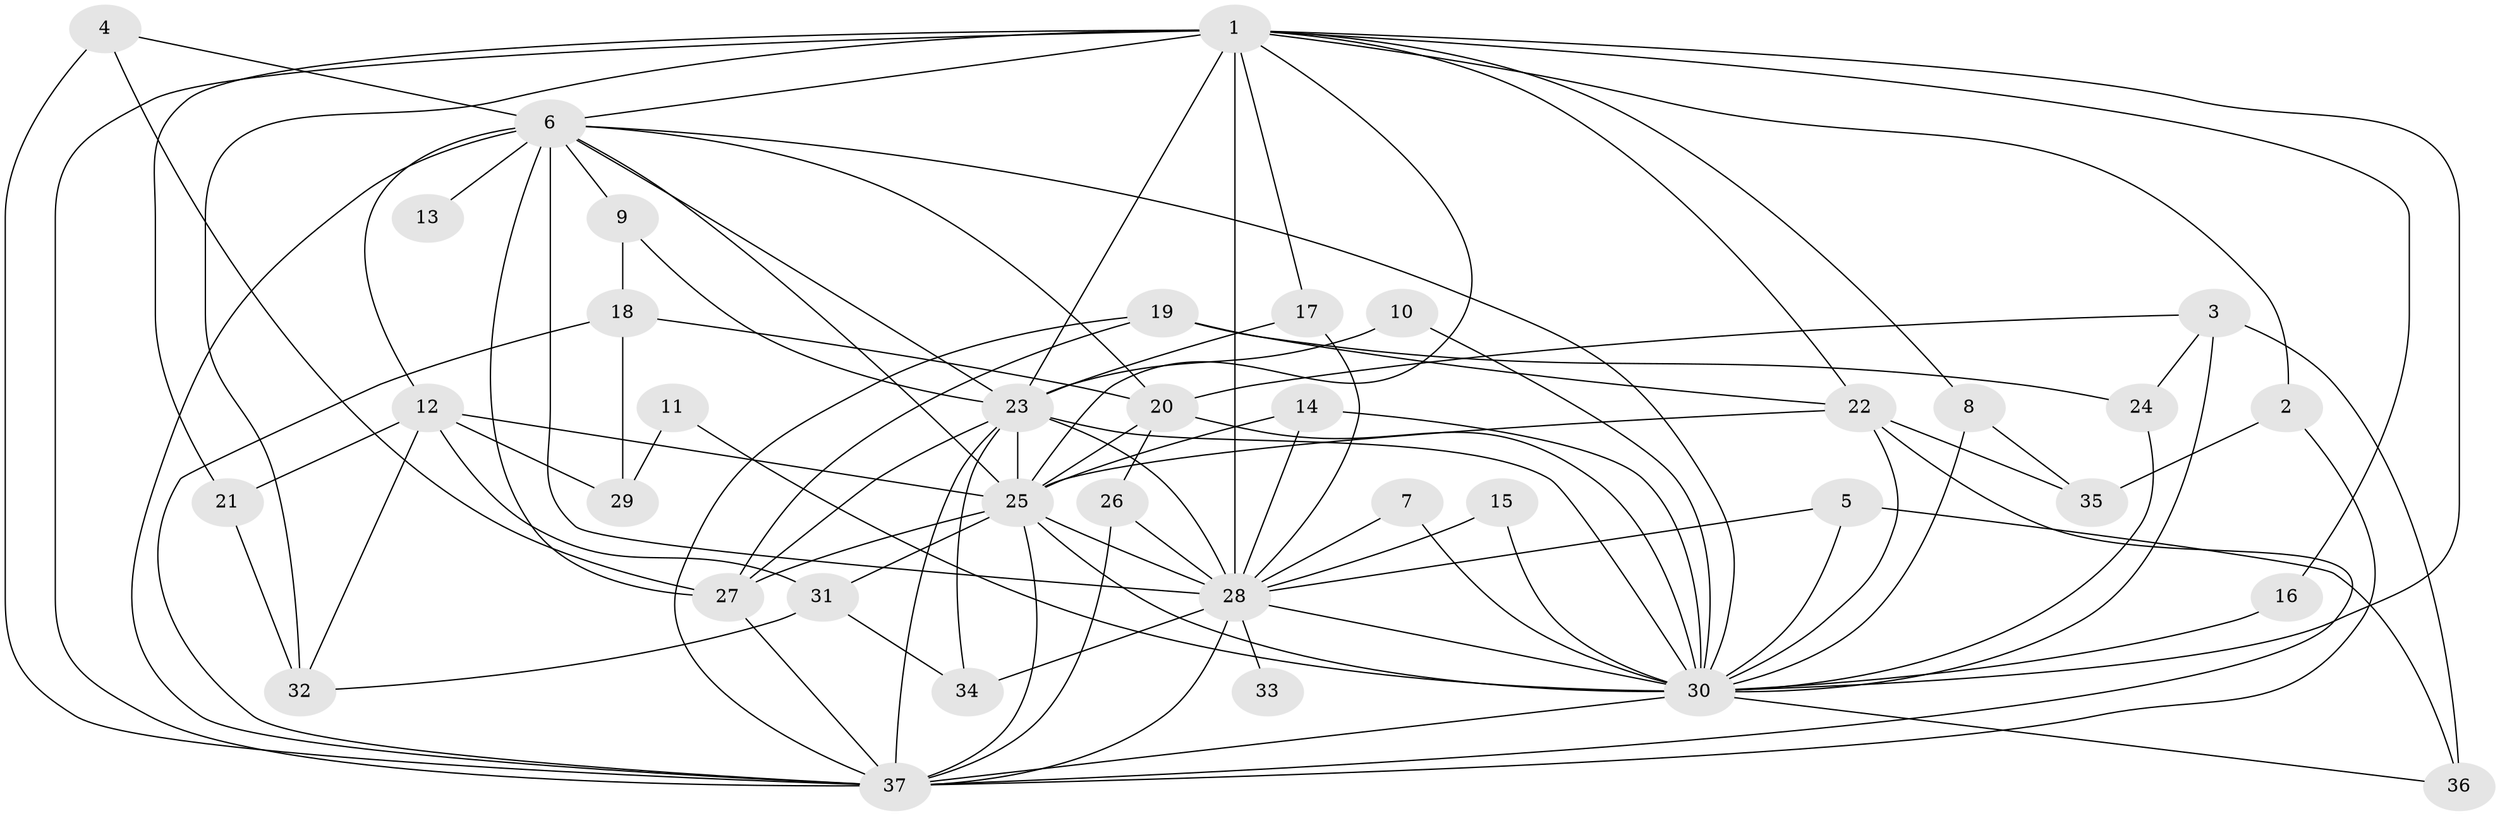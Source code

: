 // original degree distribution, {12: 0.013513513513513514, 15: 0.02702702702702703, 22: 0.013513513513513514, 18: 0.02702702702702703, 21: 0.013513513513513514, 17: 0.013513513513513514, 16: 0.02702702702702703, 6: 0.02702702702702703, 3: 0.2702702702702703, 2: 0.4594594594594595, 5: 0.05405405405405406, 4: 0.05405405405405406}
// Generated by graph-tools (version 1.1) at 2025/01/03/09/25 03:01:32]
// undirected, 37 vertices, 96 edges
graph export_dot {
graph [start="1"]
  node [color=gray90,style=filled];
  1;
  2;
  3;
  4;
  5;
  6;
  7;
  8;
  9;
  10;
  11;
  12;
  13;
  14;
  15;
  16;
  17;
  18;
  19;
  20;
  21;
  22;
  23;
  24;
  25;
  26;
  27;
  28;
  29;
  30;
  31;
  32;
  33;
  34;
  35;
  36;
  37;
  1 -- 2 [weight=1.0];
  1 -- 6 [weight=2.0];
  1 -- 8 [weight=1.0];
  1 -- 16 [weight=1.0];
  1 -- 17 [weight=1.0];
  1 -- 21 [weight=1.0];
  1 -- 22 [weight=1.0];
  1 -- 23 [weight=2.0];
  1 -- 25 [weight=2.0];
  1 -- 28 [weight=3.0];
  1 -- 30 [weight=4.0];
  1 -- 32 [weight=2.0];
  1 -- 37 [weight=4.0];
  2 -- 35 [weight=1.0];
  2 -- 37 [weight=1.0];
  3 -- 20 [weight=1.0];
  3 -- 24 [weight=1.0];
  3 -- 30 [weight=3.0];
  3 -- 36 [weight=1.0];
  4 -- 6 [weight=1.0];
  4 -- 27 [weight=1.0];
  4 -- 37 [weight=1.0];
  5 -- 28 [weight=1.0];
  5 -- 30 [weight=1.0];
  5 -- 36 [weight=1.0];
  6 -- 9 [weight=1.0];
  6 -- 12 [weight=1.0];
  6 -- 13 [weight=1.0];
  6 -- 20 [weight=1.0];
  6 -- 23 [weight=1.0];
  6 -- 25 [weight=1.0];
  6 -- 27 [weight=1.0];
  6 -- 28 [weight=2.0];
  6 -- 30 [weight=2.0];
  6 -- 37 [weight=3.0];
  7 -- 28 [weight=1.0];
  7 -- 30 [weight=1.0];
  8 -- 30 [weight=1.0];
  8 -- 35 [weight=1.0];
  9 -- 18 [weight=1.0];
  9 -- 23 [weight=1.0];
  10 -- 23 [weight=1.0];
  10 -- 30 [weight=2.0];
  11 -- 29 [weight=1.0];
  11 -- 30 [weight=2.0];
  12 -- 21 [weight=1.0];
  12 -- 25 [weight=1.0];
  12 -- 29 [weight=1.0];
  12 -- 31 [weight=1.0];
  12 -- 32 [weight=1.0];
  14 -- 25 [weight=1.0];
  14 -- 28 [weight=1.0];
  14 -- 30 [weight=1.0];
  15 -- 28 [weight=1.0];
  15 -- 30 [weight=1.0];
  16 -- 30 [weight=2.0];
  17 -- 23 [weight=1.0];
  17 -- 28 [weight=1.0];
  18 -- 20 [weight=1.0];
  18 -- 29 [weight=1.0];
  18 -- 37 [weight=1.0];
  19 -- 22 [weight=1.0];
  19 -- 24 [weight=1.0];
  19 -- 27 [weight=1.0];
  19 -- 37 [weight=1.0];
  20 -- 25 [weight=1.0];
  20 -- 26 [weight=1.0];
  20 -- 30 [weight=1.0];
  21 -- 32 [weight=1.0];
  22 -- 25 [weight=1.0];
  22 -- 30 [weight=1.0];
  22 -- 35 [weight=1.0];
  22 -- 37 [weight=1.0];
  23 -- 25 [weight=1.0];
  23 -- 27 [weight=1.0];
  23 -- 28 [weight=1.0];
  23 -- 30 [weight=3.0];
  23 -- 34 [weight=1.0];
  23 -- 37 [weight=3.0];
  24 -- 30 [weight=1.0];
  25 -- 27 [weight=1.0];
  25 -- 28 [weight=2.0];
  25 -- 30 [weight=2.0];
  25 -- 31 [weight=1.0];
  25 -- 37 [weight=3.0];
  26 -- 28 [weight=1.0];
  26 -- 37 [weight=1.0];
  27 -- 37 [weight=1.0];
  28 -- 30 [weight=3.0];
  28 -- 33 [weight=1.0];
  28 -- 34 [weight=1.0];
  28 -- 37 [weight=2.0];
  30 -- 36 [weight=1.0];
  30 -- 37 [weight=4.0];
  31 -- 32 [weight=1.0];
  31 -- 34 [weight=1.0];
}
